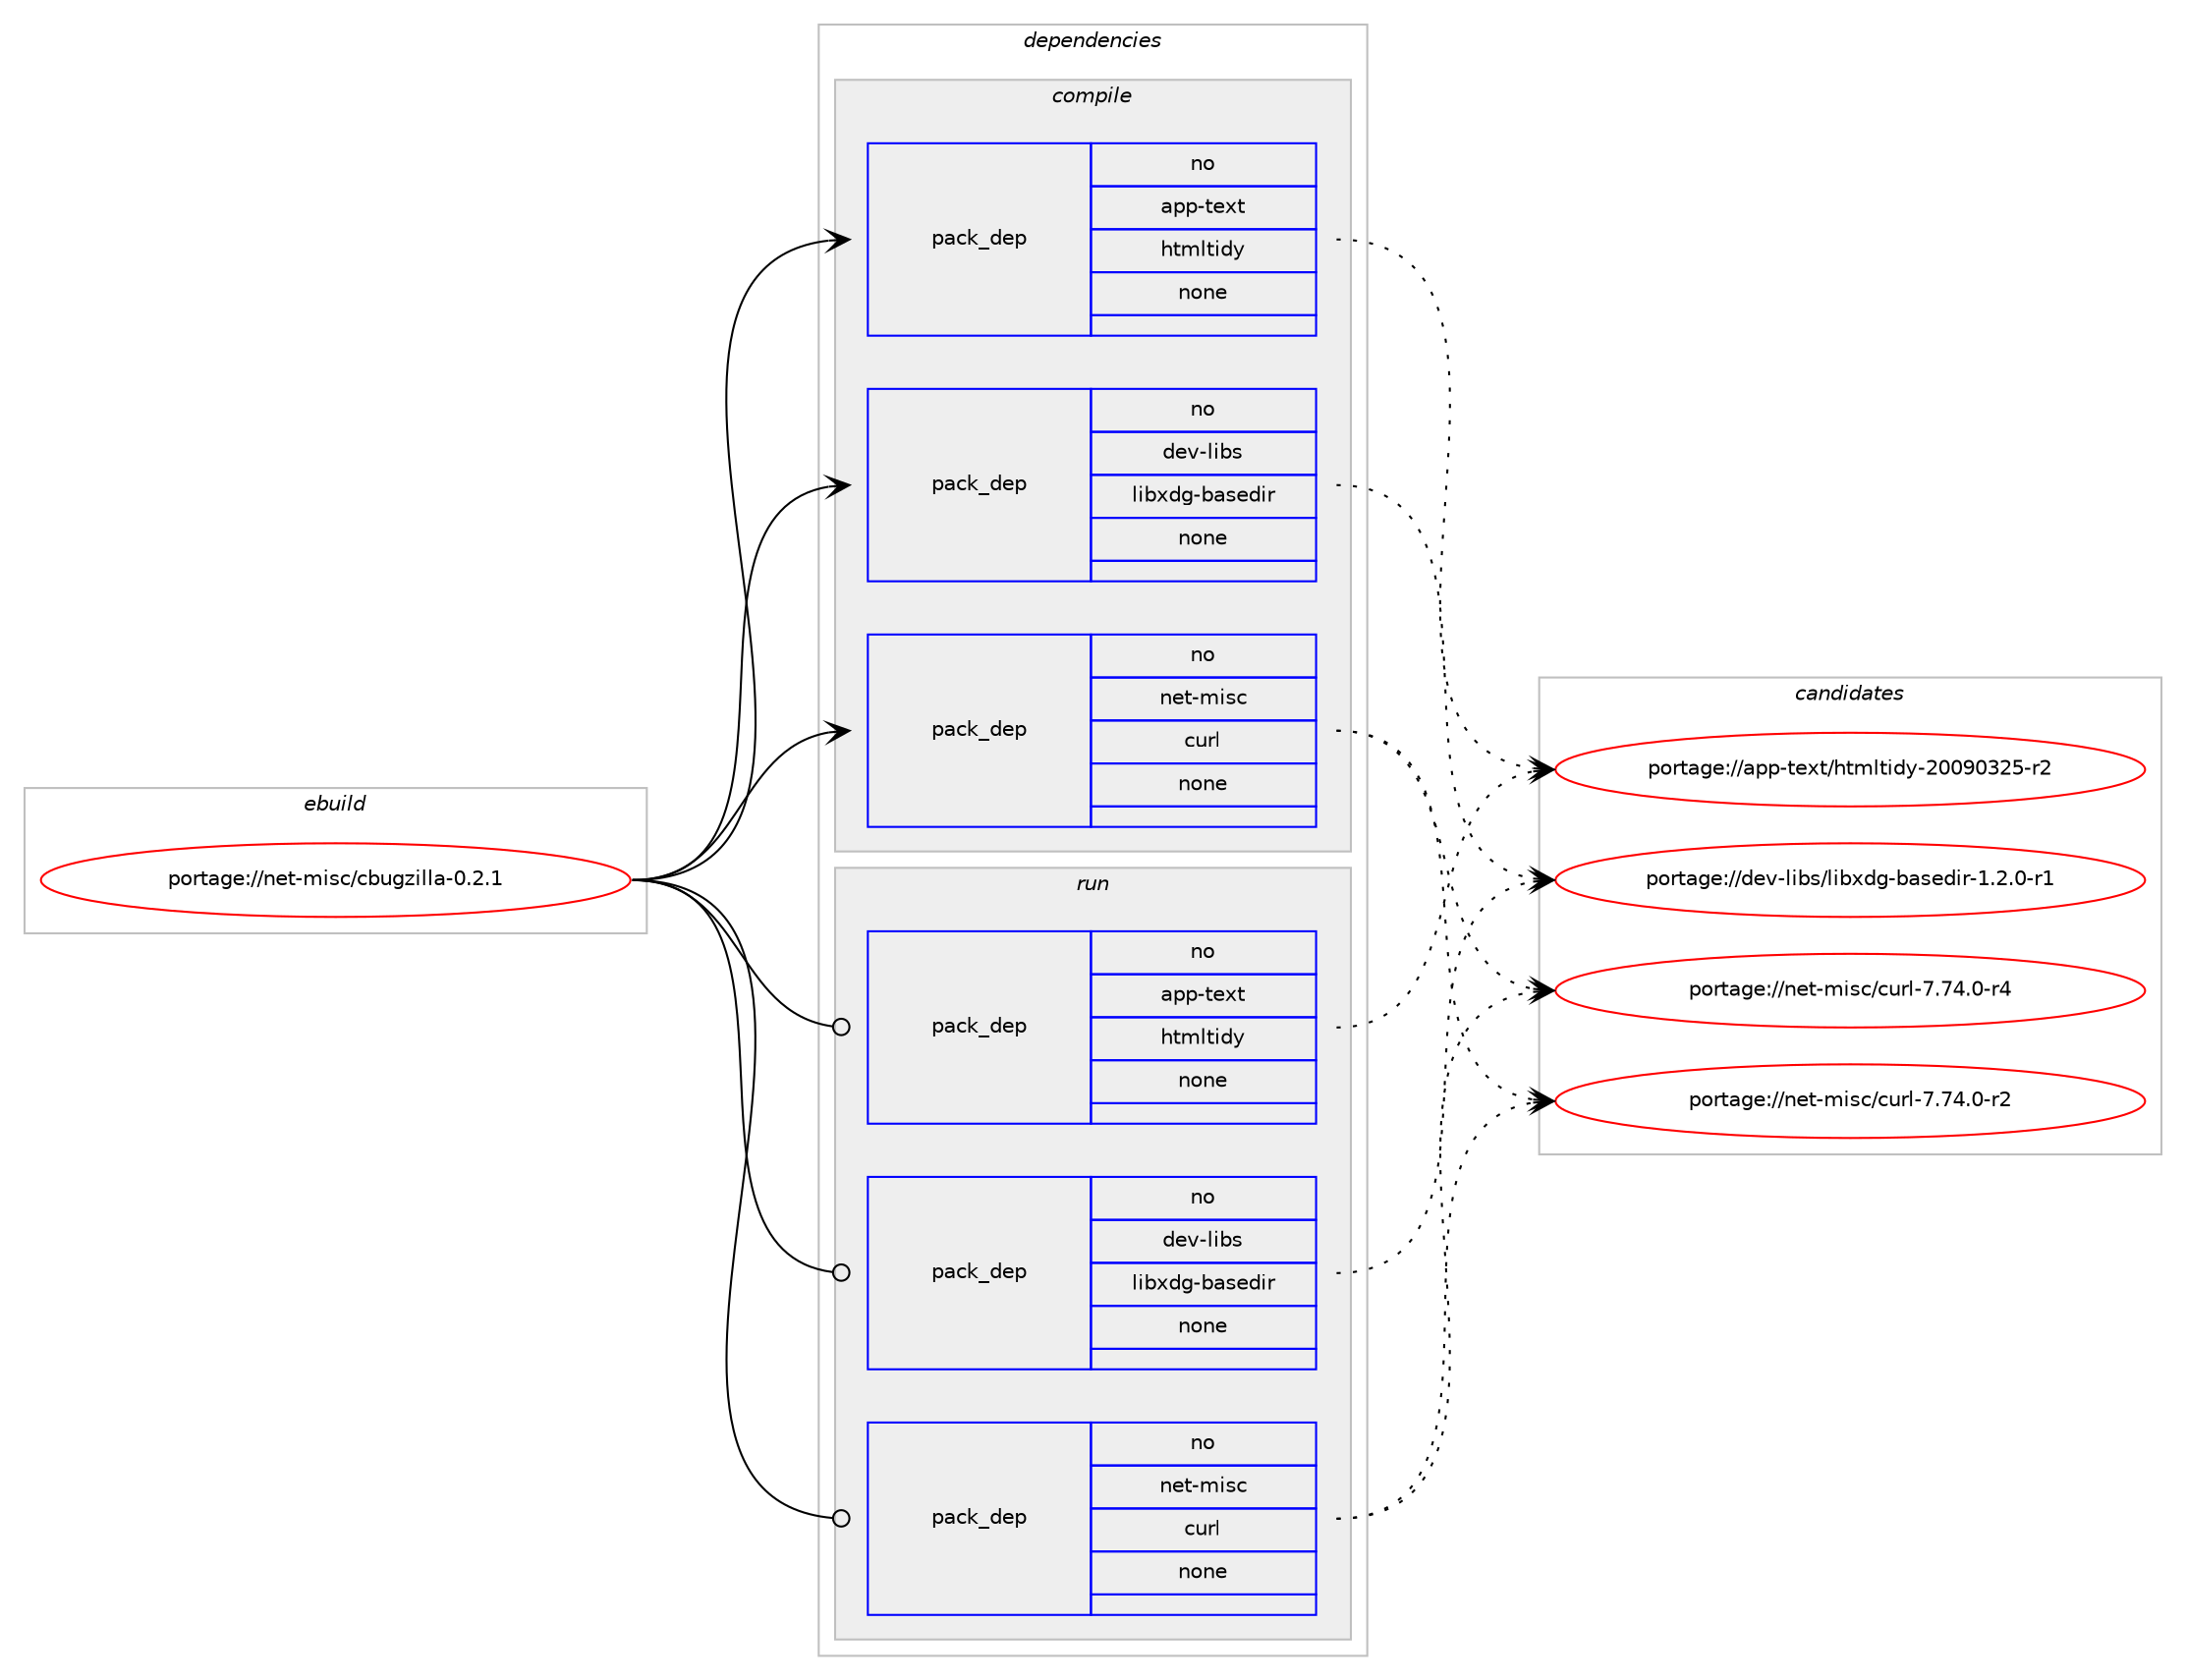 digraph prolog {

# *************
# Graph options
# *************

newrank=true;
concentrate=true;
compound=true;
graph [rankdir=LR,fontname=Helvetica,fontsize=10,ranksep=1.5];#, ranksep=2.5, nodesep=0.2];
edge  [arrowhead=vee];
node  [fontname=Helvetica,fontsize=10];

# **********
# The ebuild
# **********

subgraph cluster_leftcol {
color=gray;
rank=same;
label=<<i>ebuild</i>>;
id [label="portage://net-misc/cbugzilla-0.2.1", color=red, width=4, href="../net-misc/cbugzilla-0.2.1.svg"];
}

# ****************
# The dependencies
# ****************

subgraph cluster_midcol {
color=gray;
label=<<i>dependencies</i>>;
subgraph cluster_compile {
fillcolor="#eeeeee";
style=filled;
label=<<i>compile</i>>;
subgraph pack12237 {
dependency17959 [label=<<TABLE BORDER="0" CELLBORDER="1" CELLSPACING="0" CELLPADDING="4" WIDTH="220"><TR><TD ROWSPAN="6" CELLPADDING="30">pack_dep</TD></TR><TR><TD WIDTH="110">no</TD></TR><TR><TD>app-text</TD></TR><TR><TD>htmltidy</TD></TR><TR><TD>none</TD></TR><TR><TD></TD></TR></TABLE>>, shape=none, color=blue];
}
id:e -> dependency17959:w [weight=20,style="solid",arrowhead="vee"];
subgraph pack12238 {
dependency17960 [label=<<TABLE BORDER="0" CELLBORDER="1" CELLSPACING="0" CELLPADDING="4" WIDTH="220"><TR><TD ROWSPAN="6" CELLPADDING="30">pack_dep</TD></TR><TR><TD WIDTH="110">no</TD></TR><TR><TD>dev-libs</TD></TR><TR><TD>libxdg-basedir</TD></TR><TR><TD>none</TD></TR><TR><TD></TD></TR></TABLE>>, shape=none, color=blue];
}
id:e -> dependency17960:w [weight=20,style="solid",arrowhead="vee"];
subgraph pack12239 {
dependency17961 [label=<<TABLE BORDER="0" CELLBORDER="1" CELLSPACING="0" CELLPADDING="4" WIDTH="220"><TR><TD ROWSPAN="6" CELLPADDING="30">pack_dep</TD></TR><TR><TD WIDTH="110">no</TD></TR><TR><TD>net-misc</TD></TR><TR><TD>curl</TD></TR><TR><TD>none</TD></TR><TR><TD></TD></TR></TABLE>>, shape=none, color=blue];
}
id:e -> dependency17961:w [weight=20,style="solid",arrowhead="vee"];
}
subgraph cluster_compileandrun {
fillcolor="#eeeeee";
style=filled;
label=<<i>compile and run</i>>;
}
subgraph cluster_run {
fillcolor="#eeeeee";
style=filled;
label=<<i>run</i>>;
subgraph pack12240 {
dependency17962 [label=<<TABLE BORDER="0" CELLBORDER="1" CELLSPACING="0" CELLPADDING="4" WIDTH="220"><TR><TD ROWSPAN="6" CELLPADDING="30">pack_dep</TD></TR><TR><TD WIDTH="110">no</TD></TR><TR><TD>app-text</TD></TR><TR><TD>htmltidy</TD></TR><TR><TD>none</TD></TR><TR><TD></TD></TR></TABLE>>, shape=none, color=blue];
}
id:e -> dependency17962:w [weight=20,style="solid",arrowhead="odot"];
subgraph pack12241 {
dependency17963 [label=<<TABLE BORDER="0" CELLBORDER="1" CELLSPACING="0" CELLPADDING="4" WIDTH="220"><TR><TD ROWSPAN="6" CELLPADDING="30">pack_dep</TD></TR><TR><TD WIDTH="110">no</TD></TR><TR><TD>dev-libs</TD></TR><TR><TD>libxdg-basedir</TD></TR><TR><TD>none</TD></TR><TR><TD></TD></TR></TABLE>>, shape=none, color=blue];
}
id:e -> dependency17963:w [weight=20,style="solid",arrowhead="odot"];
subgraph pack12242 {
dependency17964 [label=<<TABLE BORDER="0" CELLBORDER="1" CELLSPACING="0" CELLPADDING="4" WIDTH="220"><TR><TD ROWSPAN="6" CELLPADDING="30">pack_dep</TD></TR><TR><TD WIDTH="110">no</TD></TR><TR><TD>net-misc</TD></TR><TR><TD>curl</TD></TR><TR><TD>none</TD></TR><TR><TD></TD></TR></TABLE>>, shape=none, color=blue];
}
id:e -> dependency17964:w [weight=20,style="solid",arrowhead="odot"];
}
}

# **************
# The candidates
# **************

subgraph cluster_choices {
rank=same;
color=gray;
label=<<i>candidates</i>>;

subgraph choice12237 {
color=black;
nodesep=1;
choice9711211245116101120116471041161091081161051001214550484857485150534511450 [label="portage://app-text/htmltidy-20090325-r2", color=red, width=4,href="../app-text/htmltidy-20090325-r2.svg"];
dependency17959:e -> choice9711211245116101120116471041161091081161051001214550484857485150534511450:w [style=dotted,weight="100"];
}
subgraph choice12238 {
color=black;
nodesep=1;
choice100101118451081059811547108105981201001034598971151011001051144549465046484511449 [label="portage://dev-libs/libxdg-basedir-1.2.0-r1", color=red, width=4,href="../dev-libs/libxdg-basedir-1.2.0-r1.svg"];
dependency17960:e -> choice100101118451081059811547108105981201001034598971151011001051144549465046484511449:w [style=dotted,weight="100"];
}
subgraph choice12239 {
color=black;
nodesep=1;
choice11010111645109105115994799117114108455546555246484511452 [label="portage://net-misc/curl-7.74.0-r4", color=red, width=4,href="../net-misc/curl-7.74.0-r4.svg"];
choice11010111645109105115994799117114108455546555246484511450 [label="portage://net-misc/curl-7.74.0-r2", color=red, width=4,href="../net-misc/curl-7.74.0-r2.svg"];
dependency17961:e -> choice11010111645109105115994799117114108455546555246484511452:w [style=dotted,weight="100"];
dependency17961:e -> choice11010111645109105115994799117114108455546555246484511450:w [style=dotted,weight="100"];
}
subgraph choice12240 {
color=black;
nodesep=1;
choice9711211245116101120116471041161091081161051001214550484857485150534511450 [label="portage://app-text/htmltidy-20090325-r2", color=red, width=4,href="../app-text/htmltidy-20090325-r2.svg"];
dependency17962:e -> choice9711211245116101120116471041161091081161051001214550484857485150534511450:w [style=dotted,weight="100"];
}
subgraph choice12241 {
color=black;
nodesep=1;
choice100101118451081059811547108105981201001034598971151011001051144549465046484511449 [label="portage://dev-libs/libxdg-basedir-1.2.0-r1", color=red, width=4,href="../dev-libs/libxdg-basedir-1.2.0-r1.svg"];
dependency17963:e -> choice100101118451081059811547108105981201001034598971151011001051144549465046484511449:w [style=dotted,weight="100"];
}
subgraph choice12242 {
color=black;
nodesep=1;
choice11010111645109105115994799117114108455546555246484511452 [label="portage://net-misc/curl-7.74.0-r4", color=red, width=4,href="../net-misc/curl-7.74.0-r4.svg"];
choice11010111645109105115994799117114108455546555246484511450 [label="portage://net-misc/curl-7.74.0-r2", color=red, width=4,href="../net-misc/curl-7.74.0-r2.svg"];
dependency17964:e -> choice11010111645109105115994799117114108455546555246484511452:w [style=dotted,weight="100"];
dependency17964:e -> choice11010111645109105115994799117114108455546555246484511450:w [style=dotted,weight="100"];
}
}

}
